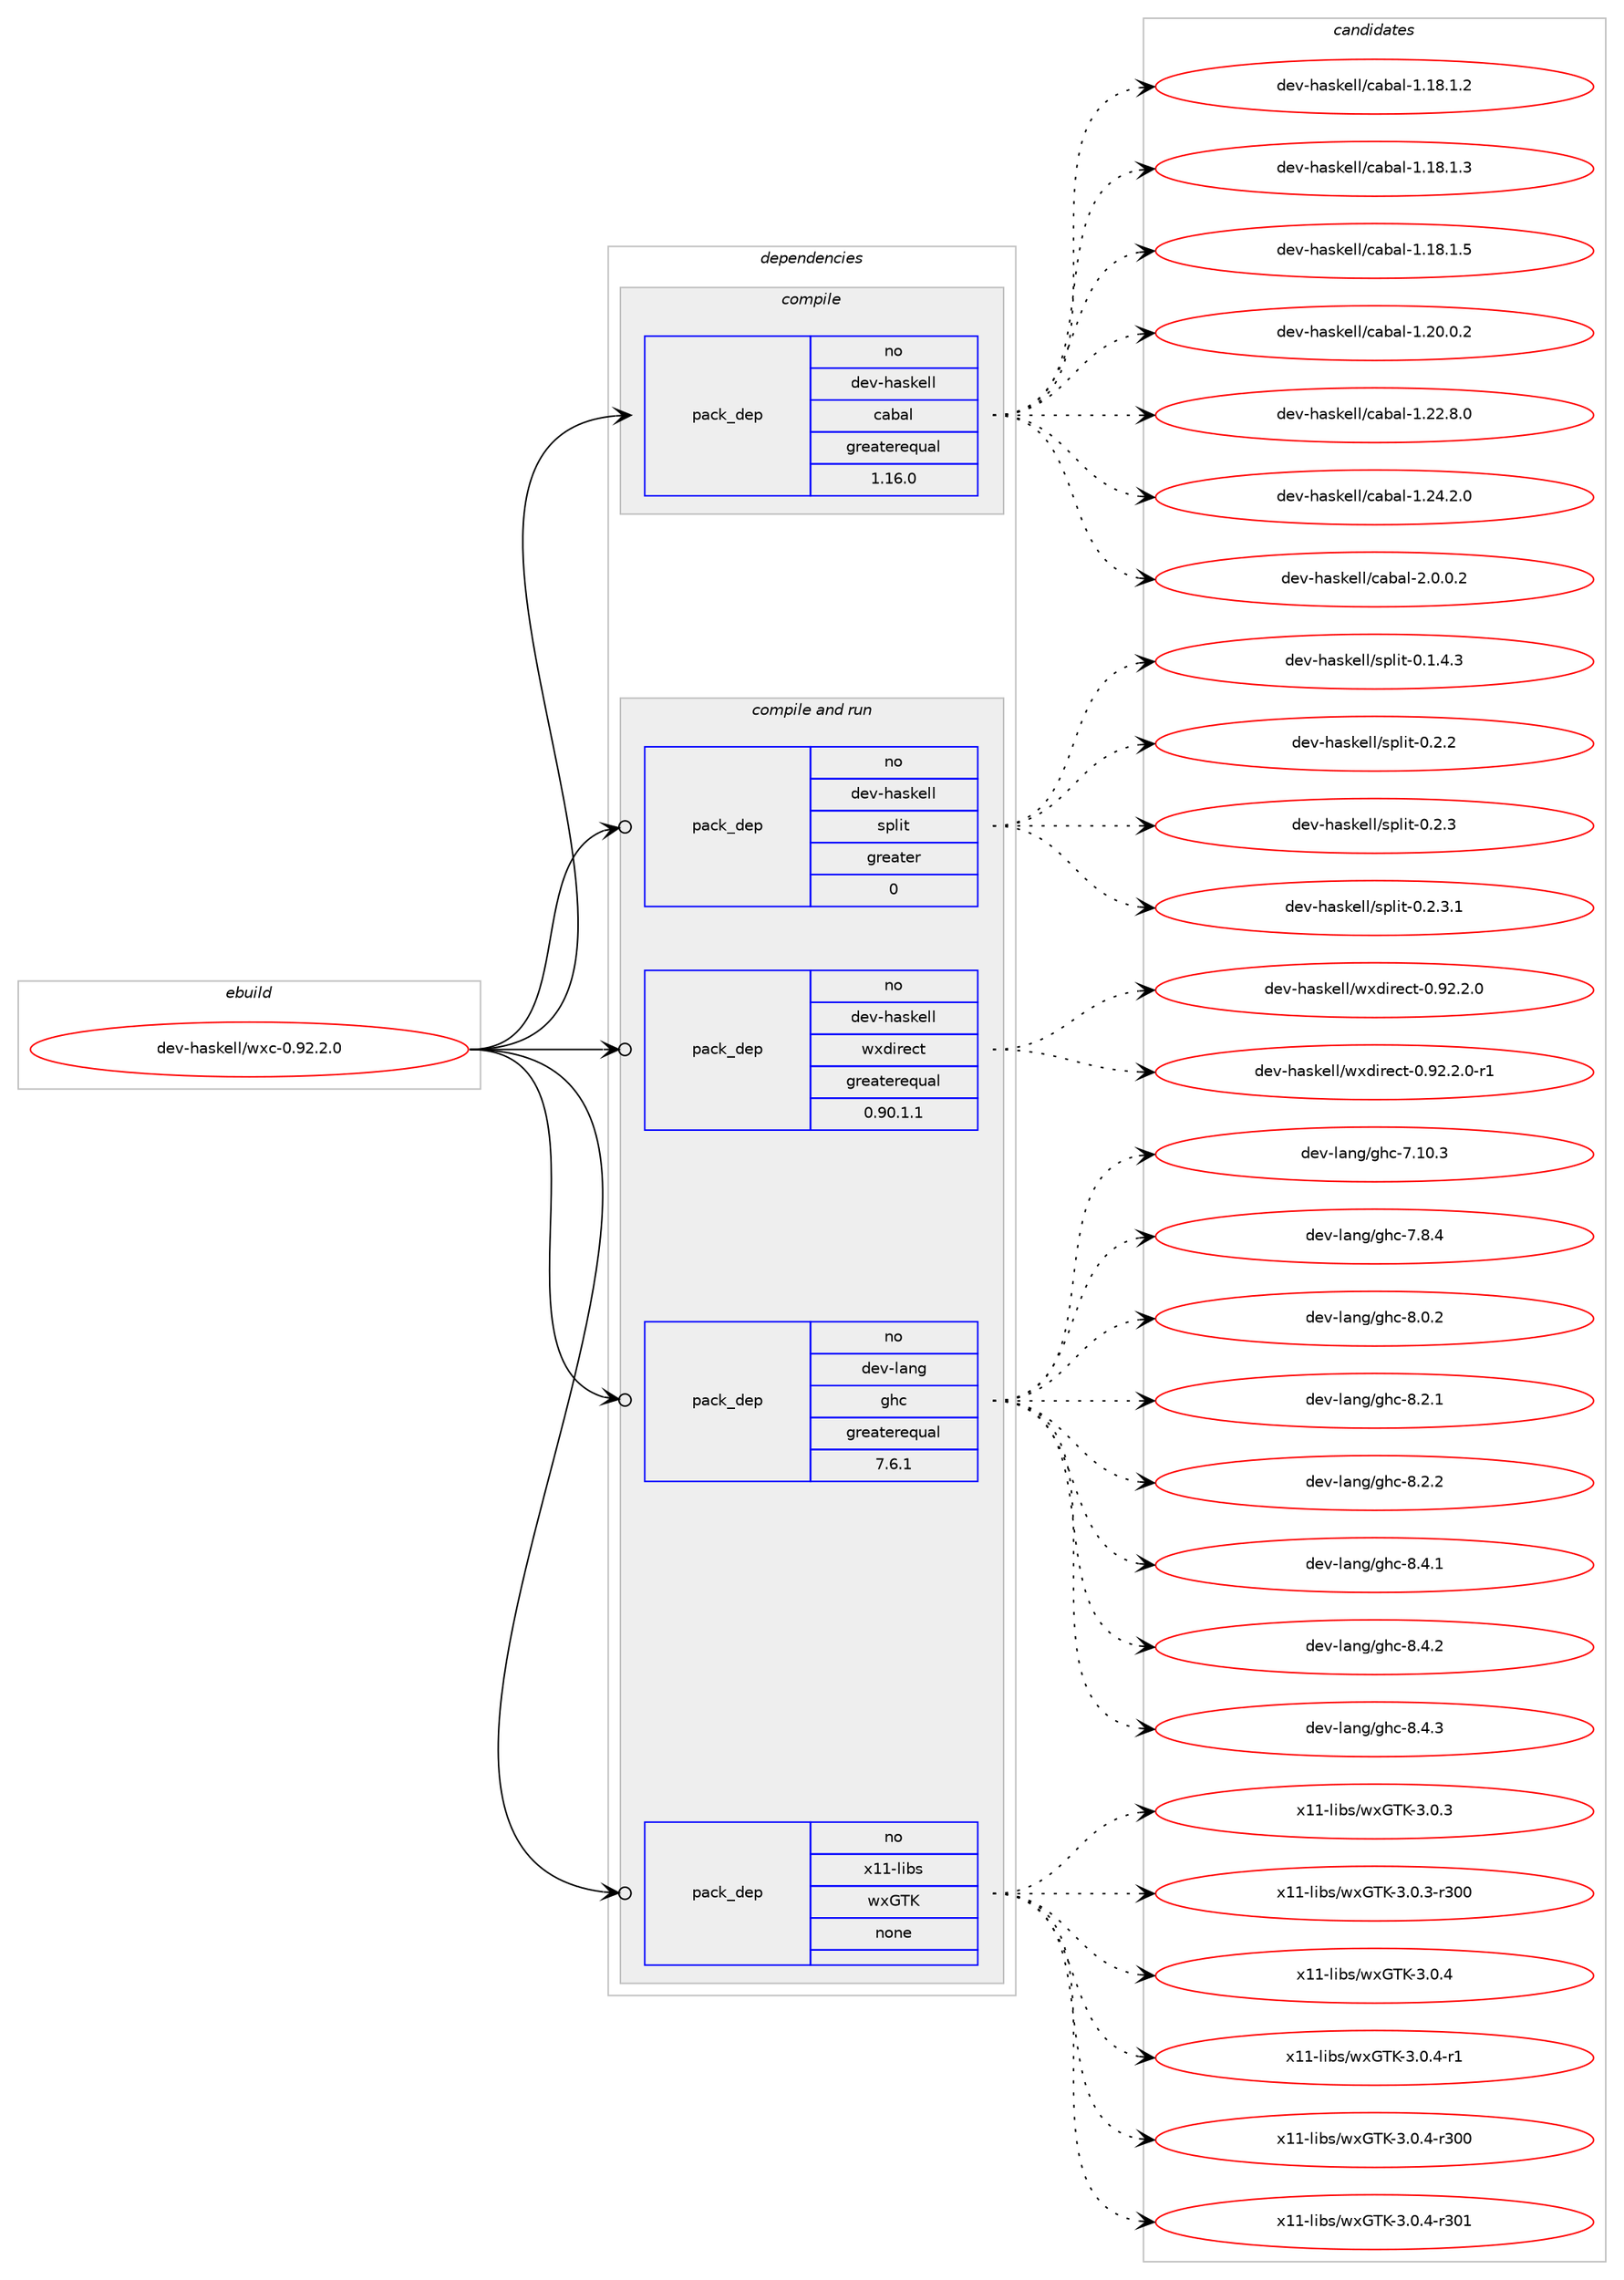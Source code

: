 digraph prolog {

# *************
# Graph options
# *************

newrank=true;
concentrate=true;
compound=true;
graph [rankdir=LR,fontname=Helvetica,fontsize=10,ranksep=1.5];#, ranksep=2.5, nodesep=0.2];
edge  [arrowhead=vee];
node  [fontname=Helvetica,fontsize=10];

# **********
# The ebuild
# **********

subgraph cluster_leftcol {
color=gray;
rank=same;
label=<<i>ebuild</i>>;
id [label="dev-haskell/wxc-0.92.2.0", color=red, width=4, href="../dev-haskell/wxc-0.92.2.0.svg"];
}

# ****************
# The dependencies
# ****************

subgraph cluster_midcol {
color=gray;
label=<<i>dependencies</i>>;
subgraph cluster_compile {
fillcolor="#eeeeee";
style=filled;
label=<<i>compile</i>>;
subgraph pack963570 {
dependency1347987 [label=<<TABLE BORDER="0" CELLBORDER="1" CELLSPACING="0" CELLPADDING="4" WIDTH="220"><TR><TD ROWSPAN="6" CELLPADDING="30">pack_dep</TD></TR><TR><TD WIDTH="110">no</TD></TR><TR><TD>dev-haskell</TD></TR><TR><TD>cabal</TD></TR><TR><TD>greaterequal</TD></TR><TR><TD>1.16.0</TD></TR></TABLE>>, shape=none, color=blue];
}
id:e -> dependency1347987:w [weight=20,style="solid",arrowhead="vee"];
}
subgraph cluster_compileandrun {
fillcolor="#eeeeee";
style=filled;
label=<<i>compile and run</i>>;
subgraph pack963571 {
dependency1347988 [label=<<TABLE BORDER="0" CELLBORDER="1" CELLSPACING="0" CELLPADDING="4" WIDTH="220"><TR><TD ROWSPAN="6" CELLPADDING="30">pack_dep</TD></TR><TR><TD WIDTH="110">no</TD></TR><TR><TD>dev-haskell</TD></TR><TR><TD>split</TD></TR><TR><TD>greater</TD></TR><TR><TD>0</TD></TR></TABLE>>, shape=none, color=blue];
}
id:e -> dependency1347988:w [weight=20,style="solid",arrowhead="odotvee"];
subgraph pack963572 {
dependency1347989 [label=<<TABLE BORDER="0" CELLBORDER="1" CELLSPACING="0" CELLPADDING="4" WIDTH="220"><TR><TD ROWSPAN="6" CELLPADDING="30">pack_dep</TD></TR><TR><TD WIDTH="110">no</TD></TR><TR><TD>dev-haskell</TD></TR><TR><TD>wxdirect</TD></TR><TR><TD>greaterequal</TD></TR><TR><TD>0.90.1.1</TD></TR></TABLE>>, shape=none, color=blue];
}
id:e -> dependency1347989:w [weight=20,style="solid",arrowhead="odotvee"];
subgraph pack963573 {
dependency1347990 [label=<<TABLE BORDER="0" CELLBORDER="1" CELLSPACING="0" CELLPADDING="4" WIDTH="220"><TR><TD ROWSPAN="6" CELLPADDING="30">pack_dep</TD></TR><TR><TD WIDTH="110">no</TD></TR><TR><TD>dev-lang</TD></TR><TR><TD>ghc</TD></TR><TR><TD>greaterequal</TD></TR><TR><TD>7.6.1</TD></TR></TABLE>>, shape=none, color=blue];
}
id:e -> dependency1347990:w [weight=20,style="solid",arrowhead="odotvee"];
subgraph pack963574 {
dependency1347991 [label=<<TABLE BORDER="0" CELLBORDER="1" CELLSPACING="0" CELLPADDING="4" WIDTH="220"><TR><TD ROWSPAN="6" CELLPADDING="30">pack_dep</TD></TR><TR><TD WIDTH="110">no</TD></TR><TR><TD>x11-libs</TD></TR><TR><TD>wxGTK</TD></TR><TR><TD>none</TD></TR><TR><TD></TD></TR></TABLE>>, shape=none, color=blue];
}
id:e -> dependency1347991:w [weight=20,style="solid",arrowhead="odotvee"];
}
subgraph cluster_run {
fillcolor="#eeeeee";
style=filled;
label=<<i>run</i>>;
}
}

# **************
# The candidates
# **************

subgraph cluster_choices {
rank=same;
color=gray;
label=<<i>candidates</i>>;

subgraph choice963570 {
color=black;
nodesep=1;
choice10010111845104971151071011081084799979897108454946495646494650 [label="dev-haskell/cabal-1.18.1.2", color=red, width=4,href="../dev-haskell/cabal-1.18.1.2.svg"];
choice10010111845104971151071011081084799979897108454946495646494651 [label="dev-haskell/cabal-1.18.1.3", color=red, width=4,href="../dev-haskell/cabal-1.18.1.3.svg"];
choice10010111845104971151071011081084799979897108454946495646494653 [label="dev-haskell/cabal-1.18.1.5", color=red, width=4,href="../dev-haskell/cabal-1.18.1.5.svg"];
choice10010111845104971151071011081084799979897108454946504846484650 [label="dev-haskell/cabal-1.20.0.2", color=red, width=4,href="../dev-haskell/cabal-1.20.0.2.svg"];
choice10010111845104971151071011081084799979897108454946505046564648 [label="dev-haskell/cabal-1.22.8.0", color=red, width=4,href="../dev-haskell/cabal-1.22.8.0.svg"];
choice10010111845104971151071011081084799979897108454946505246504648 [label="dev-haskell/cabal-1.24.2.0", color=red, width=4,href="../dev-haskell/cabal-1.24.2.0.svg"];
choice100101118451049711510710110810847999798971084550464846484650 [label="dev-haskell/cabal-2.0.0.2", color=red, width=4,href="../dev-haskell/cabal-2.0.0.2.svg"];
dependency1347987:e -> choice10010111845104971151071011081084799979897108454946495646494650:w [style=dotted,weight="100"];
dependency1347987:e -> choice10010111845104971151071011081084799979897108454946495646494651:w [style=dotted,weight="100"];
dependency1347987:e -> choice10010111845104971151071011081084799979897108454946495646494653:w [style=dotted,weight="100"];
dependency1347987:e -> choice10010111845104971151071011081084799979897108454946504846484650:w [style=dotted,weight="100"];
dependency1347987:e -> choice10010111845104971151071011081084799979897108454946505046564648:w [style=dotted,weight="100"];
dependency1347987:e -> choice10010111845104971151071011081084799979897108454946505246504648:w [style=dotted,weight="100"];
dependency1347987:e -> choice100101118451049711510710110810847999798971084550464846484650:w [style=dotted,weight="100"];
}
subgraph choice963571 {
color=black;
nodesep=1;
choice1001011184510497115107101108108471151121081051164548464946524651 [label="dev-haskell/split-0.1.4.3", color=red, width=4,href="../dev-haskell/split-0.1.4.3.svg"];
choice100101118451049711510710110810847115112108105116454846504650 [label="dev-haskell/split-0.2.2", color=red, width=4,href="../dev-haskell/split-0.2.2.svg"];
choice100101118451049711510710110810847115112108105116454846504651 [label="dev-haskell/split-0.2.3", color=red, width=4,href="../dev-haskell/split-0.2.3.svg"];
choice1001011184510497115107101108108471151121081051164548465046514649 [label="dev-haskell/split-0.2.3.1", color=red, width=4,href="../dev-haskell/split-0.2.3.1.svg"];
dependency1347988:e -> choice1001011184510497115107101108108471151121081051164548464946524651:w [style=dotted,weight="100"];
dependency1347988:e -> choice100101118451049711510710110810847115112108105116454846504650:w [style=dotted,weight="100"];
dependency1347988:e -> choice100101118451049711510710110810847115112108105116454846504651:w [style=dotted,weight="100"];
dependency1347988:e -> choice1001011184510497115107101108108471151121081051164548465046514649:w [style=dotted,weight="100"];
}
subgraph choice963572 {
color=black;
nodesep=1;
choice10010111845104971151071011081084711912010010511410199116454846575046504648 [label="dev-haskell/wxdirect-0.92.2.0", color=red, width=4,href="../dev-haskell/wxdirect-0.92.2.0.svg"];
choice100101118451049711510710110810847119120100105114101991164548465750465046484511449 [label="dev-haskell/wxdirect-0.92.2.0-r1", color=red, width=4,href="../dev-haskell/wxdirect-0.92.2.0-r1.svg"];
dependency1347989:e -> choice10010111845104971151071011081084711912010010511410199116454846575046504648:w [style=dotted,weight="100"];
dependency1347989:e -> choice100101118451049711510710110810847119120100105114101991164548465750465046484511449:w [style=dotted,weight="100"];
}
subgraph choice963573 {
color=black;
nodesep=1;
choice1001011184510897110103471031049945554649484651 [label="dev-lang/ghc-7.10.3", color=red, width=4,href="../dev-lang/ghc-7.10.3.svg"];
choice10010111845108971101034710310499455546564652 [label="dev-lang/ghc-7.8.4", color=red, width=4,href="../dev-lang/ghc-7.8.4.svg"];
choice10010111845108971101034710310499455646484650 [label="dev-lang/ghc-8.0.2", color=red, width=4,href="../dev-lang/ghc-8.0.2.svg"];
choice10010111845108971101034710310499455646504649 [label="dev-lang/ghc-8.2.1", color=red, width=4,href="../dev-lang/ghc-8.2.1.svg"];
choice10010111845108971101034710310499455646504650 [label="dev-lang/ghc-8.2.2", color=red, width=4,href="../dev-lang/ghc-8.2.2.svg"];
choice10010111845108971101034710310499455646524649 [label="dev-lang/ghc-8.4.1", color=red, width=4,href="../dev-lang/ghc-8.4.1.svg"];
choice10010111845108971101034710310499455646524650 [label="dev-lang/ghc-8.4.2", color=red, width=4,href="../dev-lang/ghc-8.4.2.svg"];
choice10010111845108971101034710310499455646524651 [label="dev-lang/ghc-8.4.3", color=red, width=4,href="../dev-lang/ghc-8.4.3.svg"];
dependency1347990:e -> choice1001011184510897110103471031049945554649484651:w [style=dotted,weight="100"];
dependency1347990:e -> choice10010111845108971101034710310499455546564652:w [style=dotted,weight="100"];
dependency1347990:e -> choice10010111845108971101034710310499455646484650:w [style=dotted,weight="100"];
dependency1347990:e -> choice10010111845108971101034710310499455646504649:w [style=dotted,weight="100"];
dependency1347990:e -> choice10010111845108971101034710310499455646504650:w [style=dotted,weight="100"];
dependency1347990:e -> choice10010111845108971101034710310499455646524649:w [style=dotted,weight="100"];
dependency1347990:e -> choice10010111845108971101034710310499455646524650:w [style=dotted,weight="100"];
dependency1347990:e -> choice10010111845108971101034710310499455646524651:w [style=dotted,weight="100"];
}
subgraph choice963574 {
color=black;
nodesep=1;
choice1204949451081059811547119120718475455146484651 [label="x11-libs/wxGTK-3.0.3", color=red, width=4,href="../x11-libs/wxGTK-3.0.3.svg"];
choice120494945108105981154711912071847545514648465145114514848 [label="x11-libs/wxGTK-3.0.3-r300", color=red, width=4,href="../x11-libs/wxGTK-3.0.3-r300.svg"];
choice1204949451081059811547119120718475455146484652 [label="x11-libs/wxGTK-3.0.4", color=red, width=4,href="../x11-libs/wxGTK-3.0.4.svg"];
choice12049494510810598115471191207184754551464846524511449 [label="x11-libs/wxGTK-3.0.4-r1", color=red, width=4,href="../x11-libs/wxGTK-3.0.4-r1.svg"];
choice120494945108105981154711912071847545514648465245114514848 [label="x11-libs/wxGTK-3.0.4-r300", color=red, width=4,href="../x11-libs/wxGTK-3.0.4-r300.svg"];
choice120494945108105981154711912071847545514648465245114514849 [label="x11-libs/wxGTK-3.0.4-r301", color=red, width=4,href="../x11-libs/wxGTK-3.0.4-r301.svg"];
dependency1347991:e -> choice1204949451081059811547119120718475455146484651:w [style=dotted,weight="100"];
dependency1347991:e -> choice120494945108105981154711912071847545514648465145114514848:w [style=dotted,weight="100"];
dependency1347991:e -> choice1204949451081059811547119120718475455146484652:w [style=dotted,weight="100"];
dependency1347991:e -> choice12049494510810598115471191207184754551464846524511449:w [style=dotted,weight="100"];
dependency1347991:e -> choice120494945108105981154711912071847545514648465245114514848:w [style=dotted,weight="100"];
dependency1347991:e -> choice120494945108105981154711912071847545514648465245114514849:w [style=dotted,weight="100"];
}
}

}

